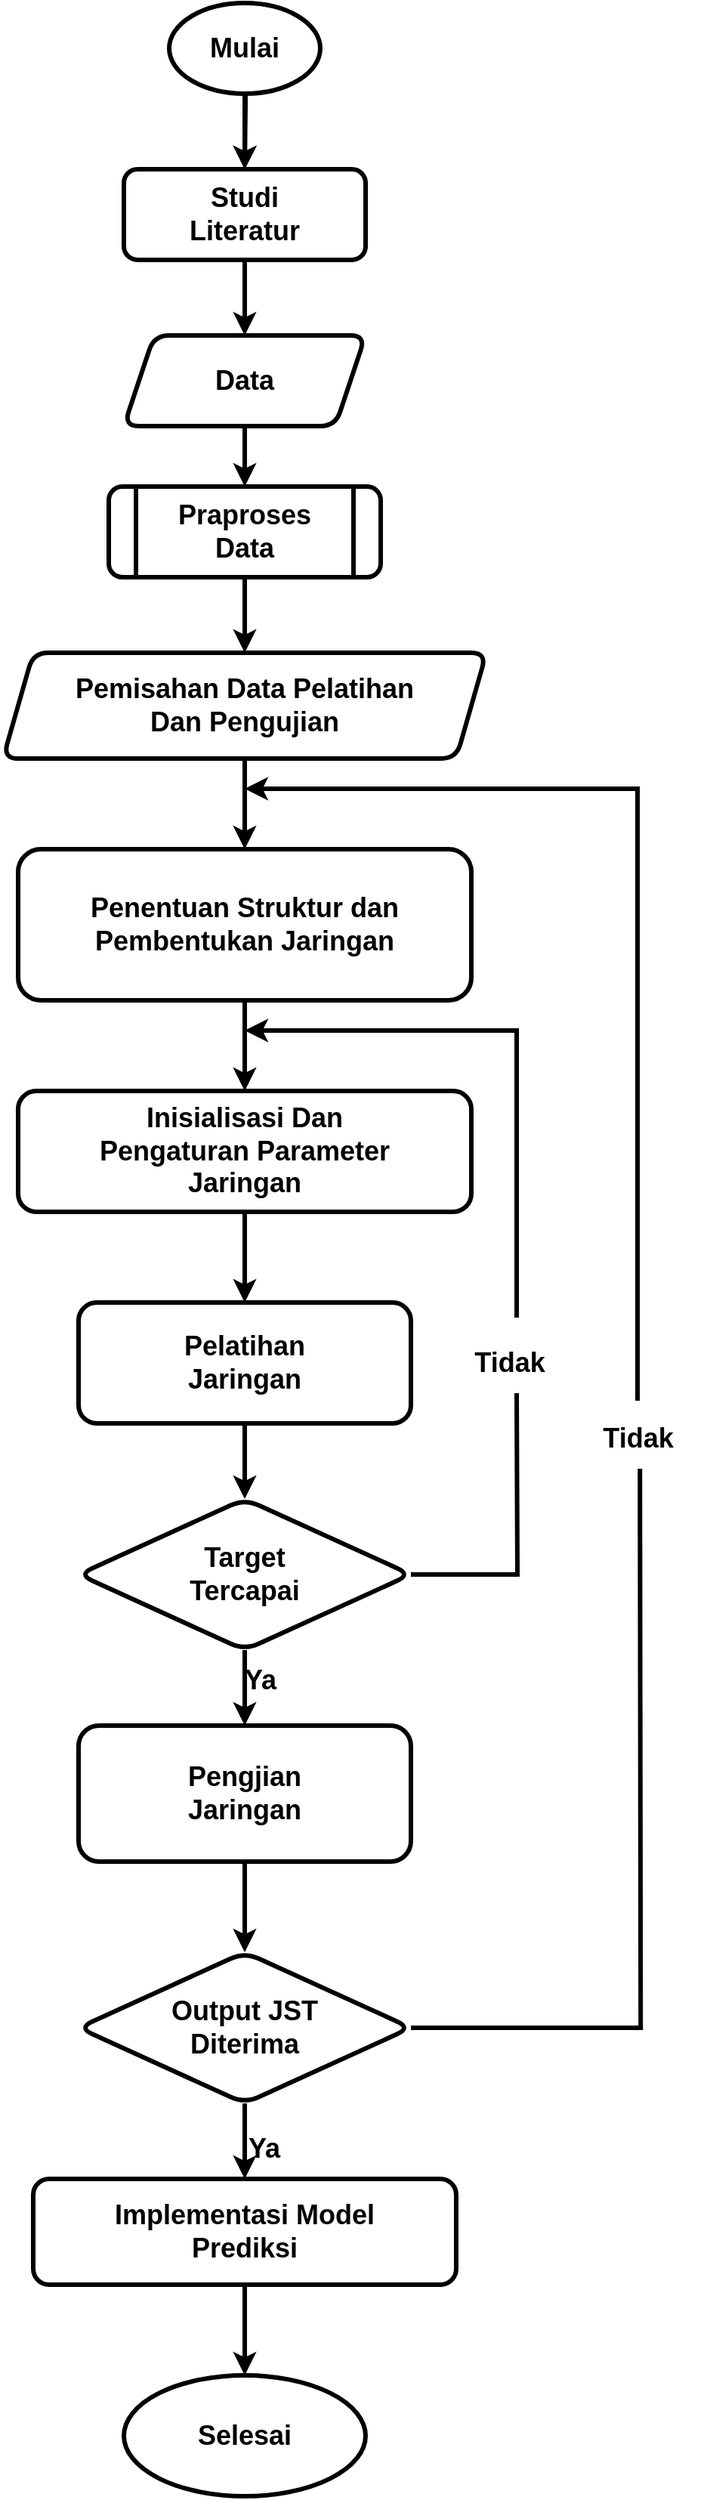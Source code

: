 <mxfile version="14.4.8" type="github">
  <diagram id="VOzQ3d2EV-ZKaAh7175d" name="Page-1">
    <mxGraphModel dx="624" dy="1126" grid="1" gridSize="10" guides="1" tooltips="1" connect="1" arrows="1" fold="1" page="1" pageScale="1" pageWidth="690" pageHeight="980" math="0" shadow="0">
      <root>
        <mxCell id="0" />
        <mxCell id="1" parent="0" />
        <mxCell id="p47SrZdyrkfhIhXsgbRB-3" value="" style="edgeStyle=orthogonalEdgeStyle;rounded=0;orthogonalLoop=1;jettySize=auto;html=1;strokeWidth=3;fontStyle=1;fontFamily=Helvetica;spacing=40;fontSize=18;" edge="1" parent="1" target="p47SrZdyrkfhIhXsgbRB-2">
          <mxGeometry relative="1" as="geometry">
            <mxPoint x="170" y="380" as="sourcePoint" />
          </mxGeometry>
        </mxCell>
        <mxCell id="p47SrZdyrkfhIhXsgbRB-5" value="" style="edgeStyle=orthogonalEdgeStyle;rounded=0;orthogonalLoop=1;jettySize=auto;html=1;strokeWidth=3;fontStyle=1;fontFamily=Helvetica;spacing=40;fontSize=18;" edge="1" parent="1" source="p47SrZdyrkfhIhXsgbRB-2" target="p47SrZdyrkfhIhXsgbRB-4">
          <mxGeometry relative="1" as="geometry" />
        </mxCell>
        <mxCell id="p47SrZdyrkfhIhXsgbRB-2" value="Studi Literatur" style="rounded=1;whiteSpace=wrap;html=1;strokeWidth=3;fontStyle=1;fontFamily=Helvetica;spacing=40;fontSize=18;" vertex="1" parent="1">
          <mxGeometry x="90" y="470" width="160" height="60" as="geometry" />
        </mxCell>
        <mxCell id="p47SrZdyrkfhIhXsgbRB-7" value="" style="edgeStyle=orthogonalEdgeStyle;rounded=0;orthogonalLoop=1;jettySize=auto;html=1;strokeWidth=3;fontStyle=1;fontFamily=Helvetica;spacing=40;fontSize=18;" edge="1" parent="1" source="p47SrZdyrkfhIhXsgbRB-4" target="p47SrZdyrkfhIhXsgbRB-6">
          <mxGeometry relative="1" as="geometry" />
        </mxCell>
        <mxCell id="p47SrZdyrkfhIhXsgbRB-4" value="Data" style="shape=parallelogram;perimeter=parallelogramPerimeter;whiteSpace=wrap;html=1;fixedSize=1;rounded=1;strokeWidth=3;fontStyle=1;fontFamily=Helvetica;spacing=40;fontSize=18;" vertex="1" parent="1">
          <mxGeometry x="90" y="580" width="160" height="60" as="geometry" />
        </mxCell>
        <mxCell id="p47SrZdyrkfhIhXsgbRB-9" value="" style="edgeStyle=orthogonalEdgeStyle;rounded=0;orthogonalLoop=1;jettySize=auto;html=1;strokeWidth=3;fontStyle=1;fontFamily=Helvetica;spacing=40;fontSize=18;" edge="1" parent="1" source="p47SrZdyrkfhIhXsgbRB-6" target="p47SrZdyrkfhIhXsgbRB-8">
          <mxGeometry relative="1" as="geometry" />
        </mxCell>
        <mxCell id="p47SrZdyrkfhIhXsgbRB-6" value="Praproses Data" style="shape=process;whiteSpace=wrap;html=1;backgroundOutline=1;rounded=1;strokeWidth=3;fontStyle=1;fontFamily=Helvetica;spacing=40;fontSize=18;" vertex="1" parent="1">
          <mxGeometry x="80" y="680" width="180" height="60" as="geometry" />
        </mxCell>
        <mxCell id="p47SrZdyrkfhIhXsgbRB-16" value="" style="edgeStyle=orthogonalEdgeStyle;rounded=0;orthogonalLoop=1;jettySize=auto;html=1;strokeWidth=3;fontStyle=1;fontFamily=Helvetica;spacing=40;fontSize=18;" edge="1" parent="1" source="p47SrZdyrkfhIhXsgbRB-8" target="p47SrZdyrkfhIhXsgbRB-15">
          <mxGeometry relative="1" as="geometry" />
        </mxCell>
        <mxCell id="p47SrZdyrkfhIhXsgbRB-8" value="Pemisahan Data Pelatihan Dan Pengujian" style="shape=parallelogram;perimeter=parallelogramPerimeter;whiteSpace=wrap;html=1;fixedSize=1;rounded=1;strokeWidth=3;fontStyle=1;fontFamily=Helvetica;spacing=40;fontSize=18;" vertex="1" parent="1">
          <mxGeometry x="10" y="790" width="320" height="70" as="geometry" />
        </mxCell>
        <mxCell id="p47SrZdyrkfhIhXsgbRB-22" value="" style="edgeStyle=orthogonalEdgeStyle;rounded=0;orthogonalLoop=1;jettySize=auto;html=1;strokeWidth=3;fontStyle=1;fontFamily=Helvetica;spacing=40;fontSize=18;" edge="1" parent="1" source="p47SrZdyrkfhIhXsgbRB-15" target="p47SrZdyrkfhIhXsgbRB-21">
          <mxGeometry relative="1" as="geometry" />
        </mxCell>
        <mxCell id="p47SrZdyrkfhIhXsgbRB-15" value="Penentuan Struktur dan Pembentukan Jaringan" style="whiteSpace=wrap;html=1;rounded=1;strokeWidth=3;fontStyle=1;fontFamily=Helvetica;spacing=40;fontSize=18;" vertex="1" parent="1">
          <mxGeometry x="20" y="920" width="300" height="100" as="geometry" />
        </mxCell>
        <mxCell id="p47SrZdyrkfhIhXsgbRB-20" value="" style="edgeStyle=orthogonalEdgeStyle;rounded=0;orthogonalLoop=1;jettySize=auto;html=1;jumpSize=1;strokeWidth=3;fontStyle=1;fontFamily=Helvetica;spacing=40;fontSize=18;" edge="1" parent="1" source="p47SrZdyrkfhIhXsgbRB-19" target="p47SrZdyrkfhIhXsgbRB-2">
          <mxGeometry relative="1" as="geometry" />
        </mxCell>
        <mxCell id="p47SrZdyrkfhIhXsgbRB-19" value="Mulai" style="strokeWidth=3;html=1;shape=mxgraph.flowchart.start_1;whiteSpace=wrap;rounded=-5;fontStyle=1;fontFamily=Helvetica;spacing=40;fontSize=18;" vertex="1" parent="1">
          <mxGeometry x="120" y="360" width="100" height="60" as="geometry" />
        </mxCell>
        <mxCell id="p47SrZdyrkfhIhXsgbRB-24" value="" style="edgeStyle=orthogonalEdgeStyle;rounded=0;orthogonalLoop=1;jettySize=auto;html=1;strokeWidth=3;fontStyle=1;fontFamily=Helvetica;spacing=40;fontSize=18;" edge="1" parent="1" source="p47SrZdyrkfhIhXsgbRB-21" target="p47SrZdyrkfhIhXsgbRB-23">
          <mxGeometry relative="1" as="geometry" />
        </mxCell>
        <mxCell id="p47SrZdyrkfhIhXsgbRB-21" value="Inisialisasi Dan Pengaturan Parameter Jaringan" style="whiteSpace=wrap;html=1;rounded=1;strokeWidth=3;fontStyle=1;fontFamily=Helvetica;spacing=40;fontSize=18;" vertex="1" parent="1">
          <mxGeometry x="20" y="1080" width="300" height="80" as="geometry" />
        </mxCell>
        <mxCell id="p47SrZdyrkfhIhXsgbRB-26" value="" style="edgeStyle=orthogonalEdgeStyle;rounded=0;orthogonalLoop=1;jettySize=auto;html=1;strokeWidth=3;fontStyle=1;fontFamily=Helvetica;spacing=40;fontSize=18;" edge="1" parent="1" source="p47SrZdyrkfhIhXsgbRB-23" target="p47SrZdyrkfhIhXsgbRB-25">
          <mxGeometry relative="1" as="geometry" />
        </mxCell>
        <mxCell id="p47SrZdyrkfhIhXsgbRB-23" value="Pelatihan Jaringan" style="whiteSpace=wrap;html=1;rounded=1;strokeWidth=3;fontStyle=1;fontFamily=Helvetica;spacing=40;fontSize=18;" vertex="1" parent="1">
          <mxGeometry x="60" y="1220" width="220" height="80" as="geometry" />
        </mxCell>
        <mxCell id="p47SrZdyrkfhIhXsgbRB-29" style="edgeStyle=orthogonalEdgeStyle;rounded=0;orthogonalLoop=1;jettySize=auto;html=1;endArrow=none;endFill=0;strokeWidth=3;fontStyle=1;fontFamily=Helvetica;spacing=40;fontSize=18;" edge="1" parent="1" source="p47SrZdyrkfhIhXsgbRB-25">
          <mxGeometry relative="1" as="geometry">
            <mxPoint x="350" y="1280" as="targetPoint" />
          </mxGeometry>
        </mxCell>
        <mxCell id="p47SrZdyrkfhIhXsgbRB-34" value="" style="edgeStyle=orthogonalEdgeStyle;rounded=0;orthogonalLoop=1;jettySize=auto;html=1;endArrow=classic;endFill=1;strokeWidth=3;fontStyle=1;fontFamily=Helvetica;spacing=40;fontSize=18;" edge="1" parent="1" source="p47SrZdyrkfhIhXsgbRB-25" target="p47SrZdyrkfhIhXsgbRB-33">
          <mxGeometry relative="1" as="geometry" />
        </mxCell>
        <mxCell id="p47SrZdyrkfhIhXsgbRB-25" value="Target &lt;br style=&quot;font-size: 18px;&quot;&gt;Tercapai" style="rhombus;whiteSpace=wrap;html=1;rounded=1;strokeWidth=3;fontStyle=1;fontFamily=Helvetica;spacing=40;fontSize=18;" vertex="1" parent="1">
          <mxGeometry x="60" y="1350" width="220" height="100" as="geometry" />
        </mxCell>
        <mxCell id="p47SrZdyrkfhIhXsgbRB-51" style="edgeStyle=orthogonalEdgeStyle;rounded=0;jumpSize=2;orthogonalLoop=1;jettySize=auto;html=1;endArrow=classic;endFill=1;strokeWidth=3;fontFamily=Helvetica;fontSize=18;" edge="1" parent="1" source="p47SrZdyrkfhIhXsgbRB-31">
          <mxGeometry relative="1" as="geometry">
            <mxPoint x="170" y="1040" as="targetPoint" />
            <Array as="points">
              <mxPoint x="350" y="1040" />
            </Array>
          </mxGeometry>
        </mxCell>
        <mxCell id="p47SrZdyrkfhIhXsgbRB-31" value="Tidak" style="text;html=1;align=center;verticalAlign=middle;resizable=0;points=[];autosize=1;strokeWidth=3;fontStyle=1;fontFamily=Helvetica;spacing=16;fontSize=18;" vertex="1" parent="1">
          <mxGeometry x="300" y="1230" width="90" height="60" as="geometry" />
        </mxCell>
        <mxCell id="p47SrZdyrkfhIhXsgbRB-36" value="" style="edgeStyle=orthogonalEdgeStyle;rounded=0;orthogonalLoop=1;jettySize=auto;html=1;endArrow=classic;endFill=1;strokeWidth=3;fontStyle=1;fontFamily=Helvetica;spacing=40;fontSize=18;" edge="1" parent="1" source="p47SrZdyrkfhIhXsgbRB-33" target="p47SrZdyrkfhIhXsgbRB-35">
          <mxGeometry relative="1" as="geometry" />
        </mxCell>
        <mxCell id="p47SrZdyrkfhIhXsgbRB-33" value="Pengjian Jaringan" style="whiteSpace=wrap;html=1;rounded=1;strokeWidth=3;fontStyle=1;fontFamily=Helvetica;spacing=40;fontSize=18;" vertex="1" parent="1">
          <mxGeometry x="60" y="1500" width="220" height="90" as="geometry" />
        </mxCell>
        <mxCell id="p47SrZdyrkfhIhXsgbRB-37" style="edgeStyle=orthogonalEdgeStyle;rounded=0;orthogonalLoop=1;jettySize=auto;html=1;endArrow=none;endFill=0;strokeWidth=3;fontStyle=1;fontFamily=Helvetica;spacing=40;fontSize=18;" edge="1" parent="1" source="p47SrZdyrkfhIhXsgbRB-35">
          <mxGeometry relative="1" as="geometry">
            <mxPoint x="431.6" y="1330" as="targetPoint" />
          </mxGeometry>
        </mxCell>
        <mxCell id="p47SrZdyrkfhIhXsgbRB-42" value="" style="edgeStyle=orthogonalEdgeStyle;rounded=0;orthogonalLoop=1;jettySize=auto;html=1;endArrow=classic;endFill=1;strokeWidth=3;fontStyle=1;fontFamily=Helvetica;spacing=40;fontSize=18;" edge="1" parent="1" source="p47SrZdyrkfhIhXsgbRB-35" target="p47SrZdyrkfhIhXsgbRB-41">
          <mxGeometry relative="1" as="geometry" />
        </mxCell>
        <mxCell id="p47SrZdyrkfhIhXsgbRB-35" value="Output JST&lt;br style=&quot;font-size: 18px;&quot;&gt;Diterima" style="rhombus;whiteSpace=wrap;html=1;rounded=1;strokeWidth=3;fontStyle=1;fontFamily=Helvetica;spacing=40;fontSize=18;" vertex="1" parent="1">
          <mxGeometry x="60" y="1650" width="220" height="100" as="geometry" />
        </mxCell>
        <mxCell id="p47SrZdyrkfhIhXsgbRB-52" style="edgeStyle=orthogonalEdgeStyle;rounded=0;jumpSize=2;orthogonalLoop=1;jettySize=auto;html=1;endArrow=classic;endFill=1;strokeWidth=3;fontFamily=Helvetica;fontSize=18;" edge="1" parent="1" source="p47SrZdyrkfhIhXsgbRB-38">
          <mxGeometry relative="1" as="geometry">
            <mxPoint x="170" y="880" as="targetPoint" />
            <Array as="points">
              <mxPoint x="430" y="980" />
              <mxPoint x="430" y="980" />
            </Array>
          </mxGeometry>
        </mxCell>
        <mxCell id="p47SrZdyrkfhIhXsgbRB-38" value="Tidak" style="text;html=1;align=center;verticalAlign=middle;resizable=0;points=[];autosize=1;strokeWidth=3;fontStyle=1;fontFamily=Helvetica;spacing=13;fontSize=18;" vertex="1" parent="1">
          <mxGeometry x="385" y="1285" width="90" height="50" as="geometry" />
        </mxCell>
        <mxCell id="p47SrZdyrkfhIhXsgbRB-40" value="Ya" style="text;html=1;align=center;verticalAlign=middle;resizable=0;points=[];autosize=1;strokeWidth=3;fontStyle=1;fontFamily=Helvetica;spacing=40;fontSize=18;" vertex="1" parent="1">
          <mxGeometry x="120" y="1415" width="120" height="110" as="geometry" />
        </mxCell>
        <mxCell id="p47SrZdyrkfhIhXsgbRB-45" value="" style="edgeStyle=orthogonalEdgeStyle;rounded=0;orthogonalLoop=1;jettySize=auto;html=1;endArrow=classic;endFill=1;strokeWidth=3;fontStyle=1;fontFamily=Helvetica;spacing=40;fontSize=18;" edge="1" parent="1" source="p47SrZdyrkfhIhXsgbRB-41" target="p47SrZdyrkfhIhXsgbRB-44">
          <mxGeometry relative="1" as="geometry" />
        </mxCell>
        <mxCell id="p47SrZdyrkfhIhXsgbRB-41" value="Implementasi Model Prediksi" style="whiteSpace=wrap;html=1;rounded=1;strokeWidth=3;fontStyle=1;fontFamily=Helvetica;spacing=40;fontSize=18;" vertex="1" parent="1">
          <mxGeometry x="30" y="1800" width="280" height="70" as="geometry" />
        </mxCell>
        <mxCell id="p47SrZdyrkfhIhXsgbRB-43" value="&amp;nbsp;Ya" style="text;html=1;align=center;verticalAlign=middle;resizable=0;points=[];autosize=1;strokeWidth=3;fontStyle=1;fontFamily=Helvetica;spacing=40;fontSize=18;" vertex="1" parent="1">
          <mxGeometry x="120" y="1725" width="120" height="110" as="geometry" />
        </mxCell>
        <mxCell id="p47SrZdyrkfhIhXsgbRB-44" value="Selesai" style="ellipse;whiteSpace=wrap;html=1;rounded=1;strokeWidth=3;fontStyle=1;fontFamily=Helvetica;spacing=40;fontSize=18;" vertex="1" parent="1">
          <mxGeometry x="90" y="1930" width="160" height="80" as="geometry" />
        </mxCell>
      </root>
    </mxGraphModel>
  </diagram>
</mxfile>
